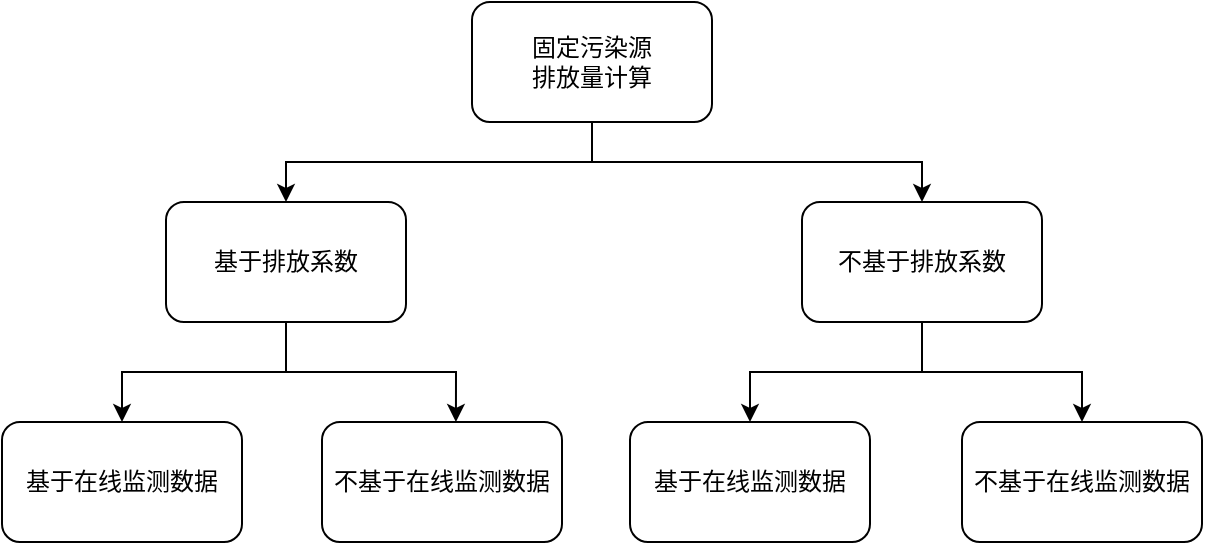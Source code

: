 <mxfile version="13.10.1" type="github">
  <diagram id="HKzKsKQpvkmA3h8Kqw7v" name="Page-1">
    <mxGraphModel dx="868" dy="482" grid="1" gridSize="10" guides="1" tooltips="1" connect="1" arrows="1" fold="1" page="1" pageScale="1" pageWidth="827" pageHeight="1169" math="0" shadow="0">
      <root>
        <mxCell id="0" />
        <mxCell id="1" parent="0" />
        <mxCell id="7LjKDFG6ne3SI_YQ3cib-11" style="edgeStyle=orthogonalEdgeStyle;rounded=0;orthogonalLoop=1;jettySize=auto;html=1;exitX=0.5;exitY=1;exitDx=0;exitDy=0;" edge="1" parent="1" source="7LjKDFG6ne3SI_YQ3cib-1" target="7LjKDFG6ne3SI_YQ3cib-3">
          <mxGeometry relative="1" as="geometry" />
        </mxCell>
        <mxCell id="7LjKDFG6ne3SI_YQ3cib-12" style="edgeStyle=orthogonalEdgeStyle;rounded=0;orthogonalLoop=1;jettySize=auto;html=1;exitX=0.5;exitY=1;exitDx=0;exitDy=0;" edge="1" parent="1" source="7LjKDFG6ne3SI_YQ3cib-1" target="7LjKDFG6ne3SI_YQ3cib-2">
          <mxGeometry relative="1" as="geometry" />
        </mxCell>
        <mxCell id="7LjKDFG6ne3SI_YQ3cib-1" value="固定污染源&lt;br&gt;排放量计算" style="rounded=1;whiteSpace=wrap;html=1;" vertex="1" parent="1">
          <mxGeometry x="335" y="60" width="120" height="60" as="geometry" />
        </mxCell>
        <mxCell id="7LjKDFG6ne3SI_YQ3cib-13" style="edgeStyle=orthogonalEdgeStyle;rounded=0;orthogonalLoop=1;jettySize=auto;html=1;exitX=0.5;exitY=1;exitDx=0;exitDy=0;entryX=0.5;entryY=0;entryDx=0;entryDy=0;" edge="1" parent="1" source="7LjKDFG6ne3SI_YQ3cib-2" target="7LjKDFG6ne3SI_YQ3cib-4">
          <mxGeometry relative="1" as="geometry" />
        </mxCell>
        <mxCell id="7LjKDFG6ne3SI_YQ3cib-14" style="edgeStyle=orthogonalEdgeStyle;rounded=0;orthogonalLoop=1;jettySize=auto;html=1;exitX=0.5;exitY=1;exitDx=0;exitDy=0;entryX=0.5;entryY=0;entryDx=0;entryDy=0;" edge="1" parent="1" source="7LjKDFG6ne3SI_YQ3cib-2" target="7LjKDFG6ne3SI_YQ3cib-5">
          <mxGeometry relative="1" as="geometry" />
        </mxCell>
        <mxCell id="7LjKDFG6ne3SI_YQ3cib-2" value="不基于排放系数&lt;br&gt;" style="rounded=1;whiteSpace=wrap;html=1;" vertex="1" parent="1">
          <mxGeometry x="500" y="160" width="120" height="60" as="geometry" />
        </mxCell>
        <mxCell id="7LjKDFG6ne3SI_YQ3cib-15" style="edgeStyle=orthogonalEdgeStyle;rounded=0;orthogonalLoop=1;jettySize=auto;html=1;exitX=0.5;exitY=1;exitDx=0;exitDy=0;entryX=0.5;entryY=0;entryDx=0;entryDy=0;" edge="1" parent="1" source="7LjKDFG6ne3SI_YQ3cib-3" target="7LjKDFG6ne3SI_YQ3cib-9">
          <mxGeometry relative="1" as="geometry" />
        </mxCell>
        <mxCell id="7LjKDFG6ne3SI_YQ3cib-16" style="edgeStyle=orthogonalEdgeStyle;rounded=0;orthogonalLoop=1;jettySize=auto;html=1;exitX=0.5;exitY=1;exitDx=0;exitDy=0;entryX=0.558;entryY=0;entryDx=0;entryDy=0;entryPerimeter=0;" edge="1" parent="1" source="7LjKDFG6ne3SI_YQ3cib-3" target="7LjKDFG6ne3SI_YQ3cib-10">
          <mxGeometry relative="1" as="geometry" />
        </mxCell>
        <mxCell id="7LjKDFG6ne3SI_YQ3cib-3" value="基于排放系数&lt;br&gt;" style="rounded=1;whiteSpace=wrap;html=1;" vertex="1" parent="1">
          <mxGeometry x="182" y="160" width="120" height="60" as="geometry" />
        </mxCell>
        <mxCell id="7LjKDFG6ne3SI_YQ3cib-4" value="基于在线监测数据" style="rounded=1;whiteSpace=wrap;html=1;" vertex="1" parent="1">
          <mxGeometry x="414" y="270" width="120" height="60" as="geometry" />
        </mxCell>
        <mxCell id="7LjKDFG6ne3SI_YQ3cib-5" value="不基于在线监测数据" style="rounded=1;whiteSpace=wrap;html=1;" vertex="1" parent="1">
          <mxGeometry x="580" y="270" width="120" height="60" as="geometry" />
        </mxCell>
        <mxCell id="7LjKDFG6ne3SI_YQ3cib-9" value="基于在线监测数据" style="rounded=1;whiteSpace=wrap;html=1;" vertex="1" parent="1">
          <mxGeometry x="100" y="270" width="120" height="60" as="geometry" />
        </mxCell>
        <mxCell id="7LjKDFG6ne3SI_YQ3cib-10" value="不基于在线监测数据" style="rounded=1;whiteSpace=wrap;html=1;" vertex="1" parent="1">
          <mxGeometry x="260" y="270" width="120" height="60" as="geometry" />
        </mxCell>
      </root>
    </mxGraphModel>
  </diagram>
</mxfile>
